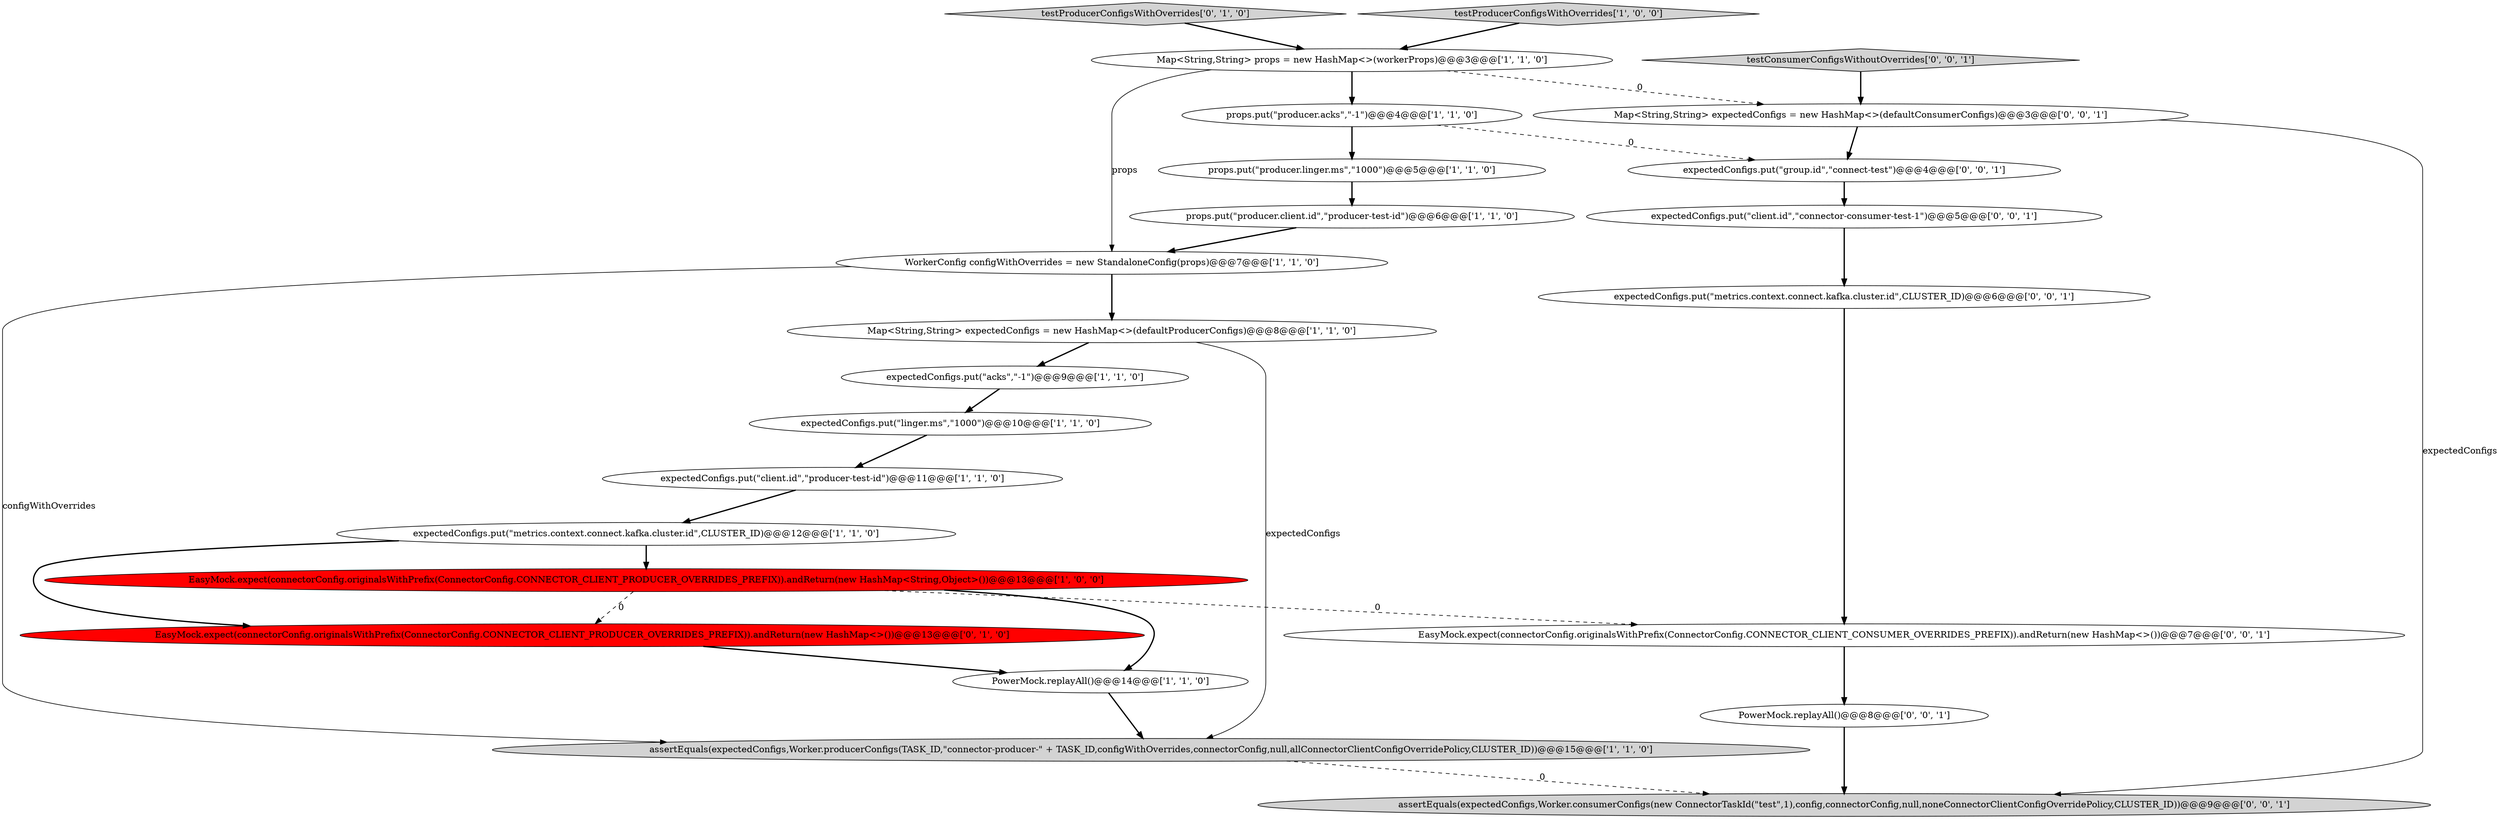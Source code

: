 digraph {
17 [style = filled, label = "expectedConfigs.put(\"client.id\",\"connector-consumer-test-1\")@@@5@@@['0', '0', '1']", fillcolor = white, shape = ellipse image = "AAA0AAABBB3BBB"];
1 [style = filled, label = "assertEquals(expectedConfigs,Worker.producerConfigs(TASK_ID,\"connector-producer-\" + TASK_ID,configWithOverrides,connectorConfig,null,allConnectorClientConfigOverridePolicy,CLUSTER_ID))@@@15@@@['1', '1', '0']", fillcolor = lightgray, shape = ellipse image = "AAA0AAABBB1BBB"];
13 [style = filled, label = "expectedConfigs.put(\"acks\",\"-1\")@@@9@@@['1', '1', '0']", fillcolor = white, shape = ellipse image = "AAA0AAABBB1BBB"];
22 [style = filled, label = "EasyMock.expect(connectorConfig.originalsWithPrefix(ConnectorConfig.CONNECTOR_CLIENT_CONSUMER_OVERRIDES_PREFIX)).andReturn(new HashMap<>())@@@7@@@['0', '0', '1']", fillcolor = white, shape = ellipse image = "AAA0AAABBB3BBB"];
15 [style = filled, label = "testProducerConfigsWithOverrides['0', '1', '0']", fillcolor = lightgray, shape = diamond image = "AAA0AAABBB2BBB"];
14 [style = filled, label = "EasyMock.expect(connectorConfig.originalsWithPrefix(ConnectorConfig.CONNECTOR_CLIENT_PRODUCER_OVERRIDES_PREFIX)).andReturn(new HashMap<>())@@@13@@@['0', '1', '0']", fillcolor = red, shape = ellipse image = "AAA1AAABBB2BBB"];
0 [style = filled, label = "props.put(\"producer.acks\",\"-1\")@@@4@@@['1', '1', '0']", fillcolor = white, shape = ellipse image = "AAA0AAABBB1BBB"];
9 [style = filled, label = "WorkerConfig configWithOverrides = new StandaloneConfig(props)@@@7@@@['1', '1', '0']", fillcolor = white, shape = ellipse image = "AAA0AAABBB1BBB"];
5 [style = filled, label = "expectedConfigs.put(\"linger.ms\",\"1000\")@@@10@@@['1', '1', '0']", fillcolor = white, shape = ellipse image = "AAA0AAABBB1BBB"];
23 [style = filled, label = "Map<String,String> expectedConfigs = new HashMap<>(defaultConsumerConfigs)@@@3@@@['0', '0', '1']", fillcolor = white, shape = ellipse image = "AAA0AAABBB3BBB"];
19 [style = filled, label = "expectedConfigs.put(\"group.id\",\"connect-test\")@@@4@@@['0', '0', '1']", fillcolor = white, shape = ellipse image = "AAA0AAABBB3BBB"];
21 [style = filled, label = "expectedConfigs.put(\"metrics.context.connect.kafka.cluster.id\",CLUSTER_ID)@@@6@@@['0', '0', '1']", fillcolor = white, shape = ellipse image = "AAA0AAABBB3BBB"];
10 [style = filled, label = "PowerMock.replayAll()@@@14@@@['1', '1', '0']", fillcolor = white, shape = ellipse image = "AAA0AAABBB1BBB"];
12 [style = filled, label = "props.put(\"producer.client.id\",\"producer-test-id\")@@@6@@@['1', '1', '0']", fillcolor = white, shape = ellipse image = "AAA0AAABBB1BBB"];
8 [style = filled, label = "expectedConfigs.put(\"metrics.context.connect.kafka.cluster.id\",CLUSTER_ID)@@@12@@@['1', '1', '0']", fillcolor = white, shape = ellipse image = "AAA0AAABBB1BBB"];
20 [style = filled, label = "PowerMock.replayAll()@@@8@@@['0', '0', '1']", fillcolor = white, shape = ellipse image = "AAA0AAABBB3BBB"];
4 [style = filled, label = "EasyMock.expect(connectorConfig.originalsWithPrefix(ConnectorConfig.CONNECTOR_CLIENT_PRODUCER_OVERRIDES_PREFIX)).andReturn(new HashMap<String,Object>())@@@13@@@['1', '0', '0']", fillcolor = red, shape = ellipse image = "AAA1AAABBB1BBB"];
6 [style = filled, label = "testProducerConfigsWithOverrides['1', '0', '0']", fillcolor = lightgray, shape = diamond image = "AAA0AAABBB1BBB"];
2 [style = filled, label = "props.put(\"producer.linger.ms\",\"1000\")@@@5@@@['1', '1', '0']", fillcolor = white, shape = ellipse image = "AAA0AAABBB1BBB"];
3 [style = filled, label = "Map<String,String> props = new HashMap<>(workerProps)@@@3@@@['1', '1', '0']", fillcolor = white, shape = ellipse image = "AAA0AAABBB1BBB"];
16 [style = filled, label = "testConsumerConfigsWithoutOverrides['0', '0', '1']", fillcolor = lightgray, shape = diamond image = "AAA0AAABBB3BBB"];
7 [style = filled, label = "Map<String,String> expectedConfigs = new HashMap<>(defaultProducerConfigs)@@@8@@@['1', '1', '0']", fillcolor = white, shape = ellipse image = "AAA0AAABBB1BBB"];
18 [style = filled, label = "assertEquals(expectedConfigs,Worker.consumerConfigs(new ConnectorTaskId(\"test\",1),config,connectorConfig,null,noneConnectorClientConfigOverridePolicy,CLUSTER_ID))@@@9@@@['0', '0', '1']", fillcolor = lightgray, shape = ellipse image = "AAA0AAABBB3BBB"];
11 [style = filled, label = "expectedConfigs.put(\"client.id\",\"producer-test-id\")@@@11@@@['1', '1', '0']", fillcolor = white, shape = ellipse image = "AAA0AAABBB1BBB"];
7->13 [style = bold, label=""];
4->10 [style = bold, label=""];
6->3 [style = bold, label=""];
0->19 [style = dashed, label="0"];
0->2 [style = bold, label=""];
8->14 [style = bold, label=""];
14->10 [style = bold, label=""];
1->18 [style = dashed, label="0"];
19->17 [style = bold, label=""];
16->23 [style = bold, label=""];
4->22 [style = dashed, label="0"];
9->7 [style = bold, label=""];
12->9 [style = bold, label=""];
15->3 [style = bold, label=""];
23->18 [style = solid, label="expectedConfigs"];
3->0 [style = bold, label=""];
2->12 [style = bold, label=""];
20->18 [style = bold, label=""];
3->23 [style = dashed, label="0"];
22->20 [style = bold, label=""];
21->22 [style = bold, label=""];
23->19 [style = bold, label=""];
13->5 [style = bold, label=""];
9->1 [style = solid, label="configWithOverrides"];
7->1 [style = solid, label="expectedConfigs"];
11->8 [style = bold, label=""];
4->14 [style = dashed, label="0"];
5->11 [style = bold, label=""];
8->4 [style = bold, label=""];
10->1 [style = bold, label=""];
17->21 [style = bold, label=""];
3->9 [style = solid, label="props"];
}
